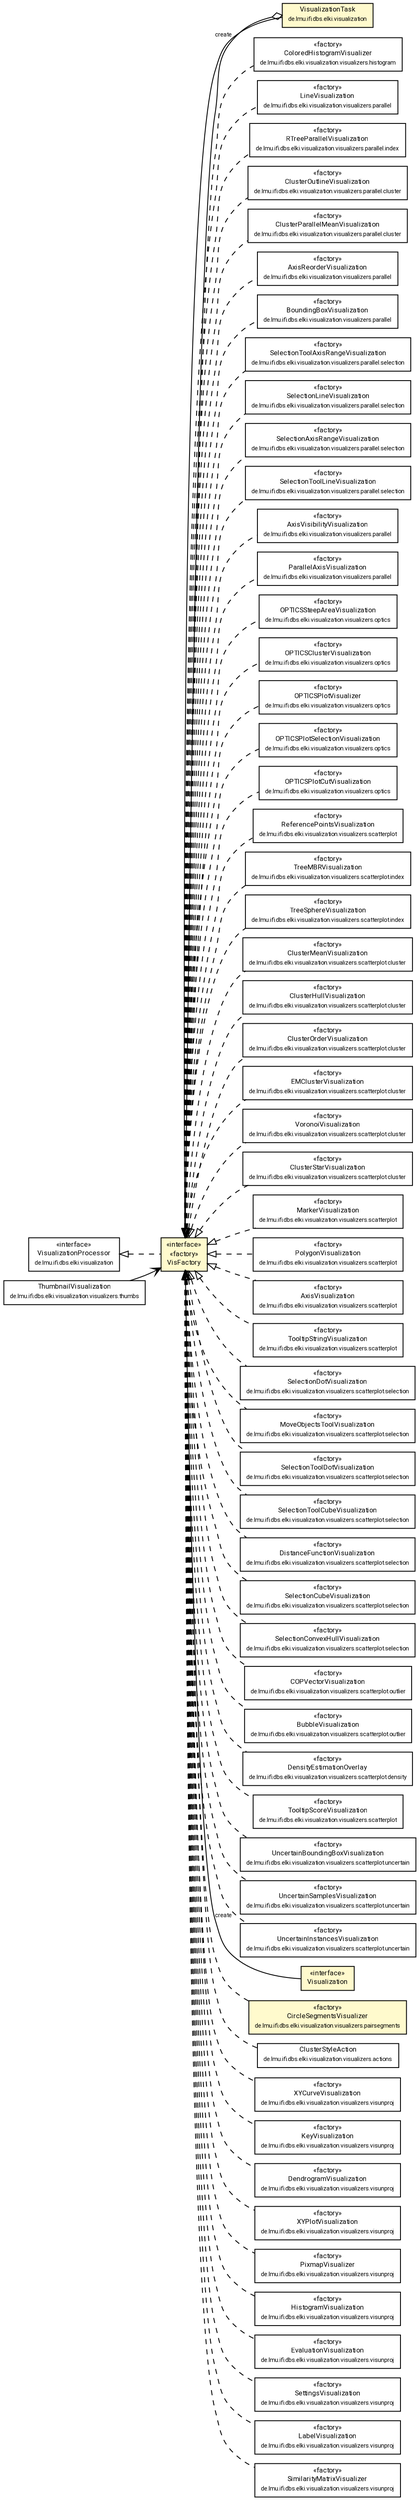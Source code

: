 #!/usr/local/bin/dot
#
# Class diagram 
# Generated by UMLGraph version R5_7_2-60-g0e99a6 (http://www.spinellis.gr/umlgraph/)
#

digraph G {
	graph [fontnames="svg"]
	edge [fontname="Roboto",fontsize=7,labelfontname="Roboto",labelfontsize=7,color="black"];
	node [fontname="Roboto",fontcolor="black",fontsize=8,shape=plaintext,margin=0,width=0,height=0];
	nodesep=0.15;
	ranksep=0.25;
	rankdir=LR;
	// de.lmu.ifi.dbs.elki.visualization.VisualizationProcessor
	c10688121 [label=<<table title="de.lmu.ifi.dbs.elki.visualization.VisualizationProcessor" border="0" cellborder="1" cellspacing="0" cellpadding="2" href="../VisualizationProcessor.html" target="_parent">
		<tr><td><table border="0" cellspacing="0" cellpadding="1">
		<tr><td align="center" balign="center"> &#171;interface&#187; </td></tr>
		<tr><td align="center" balign="center"> <font face="Roboto">VisualizationProcessor</font> </td></tr>
		<tr><td align="center" balign="center"> <font face="Roboto" point-size="7.0">de.lmu.ifi.dbs.elki.visualization</font> </td></tr>
		</table></td></tr>
		</table>>, URL="../VisualizationProcessor.html"];
	// de.lmu.ifi.dbs.elki.visualization.VisualizationTask
	c10688151 [label=<<table title="de.lmu.ifi.dbs.elki.visualization.VisualizationTask" border="0" cellborder="1" cellspacing="0" cellpadding="2" bgcolor="LemonChiffon" href="../VisualizationTask.html" target="_parent">
		<tr><td><table border="0" cellspacing="0" cellpadding="1">
		<tr><td align="center" balign="center"> <font face="Roboto">VisualizationTask</font> </td></tr>
		<tr><td align="center" balign="center"> <font face="Roboto" point-size="7.0">de.lmu.ifi.dbs.elki.visualization</font> </td></tr>
		</table></td></tr>
		</table>>, URL="../VisualizationTask.html"];
	// de.lmu.ifi.dbs.elki.visualization.visualizers.histogram.ColoredHistogramVisualizer
	c10688154 [label=<<table title="de.lmu.ifi.dbs.elki.visualization.visualizers.histogram.ColoredHistogramVisualizer" border="0" cellborder="1" cellspacing="0" cellpadding="2" href="histogram/ColoredHistogramVisualizer.html" target="_parent">
		<tr><td><table border="0" cellspacing="0" cellpadding="1">
		<tr><td align="center" balign="center"> &#171;factory&#187; </td></tr>
		<tr><td align="center" balign="center"> <font face="Roboto">ColoredHistogramVisualizer</font> </td></tr>
		<tr><td align="center" balign="center"> <font face="Roboto" point-size="7.0">de.lmu.ifi.dbs.elki.visualization.visualizers.histogram</font> </td></tr>
		</table></td></tr>
		</table>>, URL="histogram/ColoredHistogramVisualizer.html"];
	// de.lmu.ifi.dbs.elki.visualization.visualizers.parallel.LineVisualization
	c10688158 [label=<<table title="de.lmu.ifi.dbs.elki.visualization.visualizers.parallel.LineVisualization" border="0" cellborder="1" cellspacing="0" cellpadding="2" href="parallel/LineVisualization.html" target="_parent">
		<tr><td><table border="0" cellspacing="0" cellpadding="1">
		<tr><td align="center" balign="center"> &#171;factory&#187; </td></tr>
		<tr><td align="center" balign="center"> <font face="Roboto">LineVisualization</font> </td></tr>
		<tr><td align="center" balign="center"> <font face="Roboto" point-size="7.0">de.lmu.ifi.dbs.elki.visualization.visualizers.parallel</font> </td></tr>
		</table></td></tr>
		</table>>, URL="parallel/LineVisualization.html"];
	// de.lmu.ifi.dbs.elki.visualization.visualizers.parallel.index.RTreeParallelVisualization
	c10688160 [label=<<table title="de.lmu.ifi.dbs.elki.visualization.visualizers.parallel.index.RTreeParallelVisualization" border="0" cellborder="1" cellspacing="0" cellpadding="2" href="parallel/index/RTreeParallelVisualization.html" target="_parent">
		<tr><td><table border="0" cellspacing="0" cellpadding="1">
		<tr><td align="center" balign="center"> &#171;factory&#187; </td></tr>
		<tr><td align="center" balign="center"> <font face="Roboto">RTreeParallelVisualization</font> </td></tr>
		<tr><td align="center" balign="center"> <font face="Roboto" point-size="7.0">de.lmu.ifi.dbs.elki.visualization.visualizers.parallel.index</font> </td></tr>
		</table></td></tr>
		</table>>, URL="parallel/index/RTreeParallelVisualization.html"];
	// de.lmu.ifi.dbs.elki.visualization.visualizers.parallel.cluster.ClusterOutlineVisualization
	c10688163 [label=<<table title="de.lmu.ifi.dbs.elki.visualization.visualizers.parallel.cluster.ClusterOutlineVisualization" border="0" cellborder="1" cellspacing="0" cellpadding="2" href="parallel/cluster/ClusterOutlineVisualization.html" target="_parent">
		<tr><td><table border="0" cellspacing="0" cellpadding="1">
		<tr><td align="center" balign="center"> &#171;factory&#187; </td></tr>
		<tr><td align="center" balign="center"> <font face="Roboto">ClusterOutlineVisualization</font> </td></tr>
		<tr><td align="center" balign="center"> <font face="Roboto" point-size="7.0">de.lmu.ifi.dbs.elki.visualization.visualizers.parallel.cluster</font> </td></tr>
		</table></td></tr>
		</table>>, URL="parallel/cluster/ClusterOutlineVisualization.html"];
	// de.lmu.ifi.dbs.elki.visualization.visualizers.parallel.cluster.ClusterParallelMeanVisualization
	c10688166 [label=<<table title="de.lmu.ifi.dbs.elki.visualization.visualizers.parallel.cluster.ClusterParallelMeanVisualization" border="0" cellborder="1" cellspacing="0" cellpadding="2" href="parallel/cluster/ClusterParallelMeanVisualization.html" target="_parent">
		<tr><td><table border="0" cellspacing="0" cellpadding="1">
		<tr><td align="center" balign="center"> &#171;factory&#187; </td></tr>
		<tr><td align="center" balign="center"> <font face="Roboto">ClusterParallelMeanVisualization</font> </td></tr>
		<tr><td align="center" balign="center"> <font face="Roboto" point-size="7.0">de.lmu.ifi.dbs.elki.visualization.visualizers.parallel.cluster</font> </td></tr>
		</table></td></tr>
		</table>>, URL="parallel/cluster/ClusterParallelMeanVisualization.html"];
	// de.lmu.ifi.dbs.elki.visualization.visualizers.parallel.AxisReorderVisualization
	c10688168 [label=<<table title="de.lmu.ifi.dbs.elki.visualization.visualizers.parallel.AxisReorderVisualization" border="0" cellborder="1" cellspacing="0" cellpadding="2" href="parallel/AxisReorderVisualization.html" target="_parent">
		<tr><td><table border="0" cellspacing="0" cellpadding="1">
		<tr><td align="center" balign="center"> &#171;factory&#187; </td></tr>
		<tr><td align="center" balign="center"> <font face="Roboto">AxisReorderVisualization</font> </td></tr>
		<tr><td align="center" balign="center"> <font face="Roboto" point-size="7.0">de.lmu.ifi.dbs.elki.visualization.visualizers.parallel</font> </td></tr>
		</table></td></tr>
		</table>>, URL="parallel/AxisReorderVisualization.html"];
	// de.lmu.ifi.dbs.elki.visualization.visualizers.parallel.BoundingBoxVisualization
	c10688170 [label=<<table title="de.lmu.ifi.dbs.elki.visualization.visualizers.parallel.BoundingBoxVisualization" border="0" cellborder="1" cellspacing="0" cellpadding="2" href="parallel/BoundingBoxVisualization.html" target="_parent">
		<tr><td><table border="0" cellspacing="0" cellpadding="1">
		<tr><td align="center" balign="center"> &#171;factory&#187; </td></tr>
		<tr><td align="center" balign="center"> <font face="Roboto">BoundingBoxVisualization</font> </td></tr>
		<tr><td align="center" balign="center"> <font face="Roboto" point-size="7.0">de.lmu.ifi.dbs.elki.visualization.visualizers.parallel</font> </td></tr>
		</table></td></tr>
		</table>>, URL="parallel/BoundingBoxVisualization.html"];
	// de.lmu.ifi.dbs.elki.visualization.visualizers.parallel.selection.SelectionToolAxisRangeVisualization
	c10688173 [label=<<table title="de.lmu.ifi.dbs.elki.visualization.visualizers.parallel.selection.SelectionToolAxisRangeVisualization" border="0" cellborder="1" cellspacing="0" cellpadding="2" href="parallel/selection/SelectionToolAxisRangeVisualization.html" target="_parent">
		<tr><td><table border="0" cellspacing="0" cellpadding="1">
		<tr><td align="center" balign="center"> &#171;factory&#187; </td></tr>
		<tr><td align="center" balign="center"> <font face="Roboto">SelectionToolAxisRangeVisualization</font> </td></tr>
		<tr><td align="center" balign="center"> <font face="Roboto" point-size="7.0">de.lmu.ifi.dbs.elki.visualization.visualizers.parallel.selection</font> </td></tr>
		</table></td></tr>
		</table>>, URL="parallel/selection/SelectionToolAxisRangeVisualization.html"];
	// de.lmu.ifi.dbs.elki.visualization.visualizers.parallel.selection.SelectionLineVisualization
	c10688175 [label=<<table title="de.lmu.ifi.dbs.elki.visualization.visualizers.parallel.selection.SelectionLineVisualization" border="0" cellborder="1" cellspacing="0" cellpadding="2" href="parallel/selection/SelectionLineVisualization.html" target="_parent">
		<tr><td><table border="0" cellspacing="0" cellpadding="1">
		<tr><td align="center" balign="center"> &#171;factory&#187; </td></tr>
		<tr><td align="center" balign="center"> <font face="Roboto">SelectionLineVisualization</font> </td></tr>
		<tr><td align="center" balign="center"> <font face="Roboto" point-size="7.0">de.lmu.ifi.dbs.elki.visualization.visualizers.parallel.selection</font> </td></tr>
		</table></td></tr>
		</table>>, URL="parallel/selection/SelectionLineVisualization.html"];
	// de.lmu.ifi.dbs.elki.visualization.visualizers.parallel.selection.SelectionAxisRangeVisualization
	c10688177 [label=<<table title="de.lmu.ifi.dbs.elki.visualization.visualizers.parallel.selection.SelectionAxisRangeVisualization" border="0" cellborder="1" cellspacing="0" cellpadding="2" href="parallel/selection/SelectionAxisRangeVisualization.html" target="_parent">
		<tr><td><table border="0" cellspacing="0" cellpadding="1">
		<tr><td align="center" balign="center"> &#171;factory&#187; </td></tr>
		<tr><td align="center" balign="center"> <font face="Roboto">SelectionAxisRangeVisualization</font> </td></tr>
		<tr><td align="center" balign="center"> <font face="Roboto" point-size="7.0">de.lmu.ifi.dbs.elki.visualization.visualizers.parallel.selection</font> </td></tr>
		</table></td></tr>
		</table>>, URL="parallel/selection/SelectionAxisRangeVisualization.html"];
	// de.lmu.ifi.dbs.elki.visualization.visualizers.parallel.selection.SelectionToolLineVisualization
	c10688179 [label=<<table title="de.lmu.ifi.dbs.elki.visualization.visualizers.parallel.selection.SelectionToolLineVisualization" border="0" cellborder="1" cellspacing="0" cellpadding="2" href="parallel/selection/SelectionToolLineVisualization.html" target="_parent">
		<tr><td><table border="0" cellspacing="0" cellpadding="1">
		<tr><td align="center" balign="center"> &#171;factory&#187; </td></tr>
		<tr><td align="center" balign="center"> <font face="Roboto">SelectionToolLineVisualization</font> </td></tr>
		<tr><td align="center" balign="center"> <font face="Roboto" point-size="7.0">de.lmu.ifi.dbs.elki.visualization.visualizers.parallel.selection</font> </td></tr>
		</table></td></tr>
		</table>>, URL="parallel/selection/SelectionToolLineVisualization.html"];
	// de.lmu.ifi.dbs.elki.visualization.visualizers.parallel.AxisVisibilityVisualization
	c10688182 [label=<<table title="de.lmu.ifi.dbs.elki.visualization.visualizers.parallel.AxisVisibilityVisualization" border="0" cellborder="1" cellspacing="0" cellpadding="2" href="parallel/AxisVisibilityVisualization.html" target="_parent">
		<tr><td><table border="0" cellspacing="0" cellpadding="1">
		<tr><td align="center" balign="center"> &#171;factory&#187; </td></tr>
		<tr><td align="center" balign="center"> <font face="Roboto">AxisVisibilityVisualization</font> </td></tr>
		<tr><td align="center" balign="center"> <font face="Roboto" point-size="7.0">de.lmu.ifi.dbs.elki.visualization.visualizers.parallel</font> </td></tr>
		</table></td></tr>
		</table>>, URL="parallel/AxisVisibilityVisualization.html"];
	// de.lmu.ifi.dbs.elki.visualization.visualizers.parallel.ParallelAxisVisualization
	c10688184 [label=<<table title="de.lmu.ifi.dbs.elki.visualization.visualizers.parallel.ParallelAxisVisualization" border="0" cellborder="1" cellspacing="0" cellpadding="2" href="parallel/ParallelAxisVisualization.html" target="_parent">
		<tr><td><table border="0" cellspacing="0" cellpadding="1">
		<tr><td align="center" balign="center"> &#171;factory&#187; </td></tr>
		<tr><td align="center" balign="center"> <font face="Roboto">ParallelAxisVisualization</font> </td></tr>
		<tr><td align="center" balign="center"> <font face="Roboto" point-size="7.0">de.lmu.ifi.dbs.elki.visualization.visualizers.parallel</font> </td></tr>
		</table></td></tr>
		</table>>, URL="parallel/ParallelAxisVisualization.html"];
	// de.lmu.ifi.dbs.elki.visualization.visualizers.optics.OPTICSSteepAreaVisualization
	c10688186 [label=<<table title="de.lmu.ifi.dbs.elki.visualization.visualizers.optics.OPTICSSteepAreaVisualization" border="0" cellborder="1" cellspacing="0" cellpadding="2" href="optics/OPTICSSteepAreaVisualization.html" target="_parent">
		<tr><td><table border="0" cellspacing="0" cellpadding="1">
		<tr><td align="center" balign="center"> &#171;factory&#187; </td></tr>
		<tr><td align="center" balign="center"> <font face="Roboto">OPTICSSteepAreaVisualization</font> </td></tr>
		<tr><td align="center" balign="center"> <font face="Roboto" point-size="7.0">de.lmu.ifi.dbs.elki.visualization.visualizers.optics</font> </td></tr>
		</table></td></tr>
		</table>>, URL="optics/OPTICSSteepAreaVisualization.html"];
	// de.lmu.ifi.dbs.elki.visualization.visualizers.optics.OPTICSClusterVisualization
	c10688188 [label=<<table title="de.lmu.ifi.dbs.elki.visualization.visualizers.optics.OPTICSClusterVisualization" border="0" cellborder="1" cellspacing="0" cellpadding="2" href="optics/OPTICSClusterVisualization.html" target="_parent">
		<tr><td><table border="0" cellspacing="0" cellpadding="1">
		<tr><td align="center" balign="center"> &#171;factory&#187; </td></tr>
		<tr><td align="center" balign="center"> <font face="Roboto">OPTICSClusterVisualization</font> </td></tr>
		<tr><td align="center" balign="center"> <font face="Roboto" point-size="7.0">de.lmu.ifi.dbs.elki.visualization.visualizers.optics</font> </td></tr>
		</table></td></tr>
		</table>>, URL="optics/OPTICSClusterVisualization.html"];
	// de.lmu.ifi.dbs.elki.visualization.visualizers.optics.OPTICSPlotVisualizer
	c10688190 [label=<<table title="de.lmu.ifi.dbs.elki.visualization.visualizers.optics.OPTICSPlotVisualizer" border="0" cellborder="1" cellspacing="0" cellpadding="2" href="optics/OPTICSPlotVisualizer.html" target="_parent">
		<tr><td><table border="0" cellspacing="0" cellpadding="1">
		<tr><td align="center" balign="center"> &#171;factory&#187; </td></tr>
		<tr><td align="center" balign="center"> <font face="Roboto">OPTICSPlotVisualizer</font> </td></tr>
		<tr><td align="center" balign="center"> <font face="Roboto" point-size="7.0">de.lmu.ifi.dbs.elki.visualization.visualizers.optics</font> </td></tr>
		</table></td></tr>
		</table>>, URL="optics/OPTICSPlotVisualizer.html"];
	// de.lmu.ifi.dbs.elki.visualization.visualizers.optics.OPTICSPlotSelectionVisualization
	c10688193 [label=<<table title="de.lmu.ifi.dbs.elki.visualization.visualizers.optics.OPTICSPlotSelectionVisualization" border="0" cellborder="1" cellspacing="0" cellpadding="2" href="optics/OPTICSPlotSelectionVisualization.html" target="_parent">
		<tr><td><table border="0" cellspacing="0" cellpadding="1">
		<tr><td align="center" balign="center"> &#171;factory&#187; </td></tr>
		<tr><td align="center" balign="center"> <font face="Roboto">OPTICSPlotSelectionVisualization</font> </td></tr>
		<tr><td align="center" balign="center"> <font face="Roboto" point-size="7.0">de.lmu.ifi.dbs.elki.visualization.visualizers.optics</font> </td></tr>
		</table></td></tr>
		</table>>, URL="optics/OPTICSPlotSelectionVisualization.html"];
	// de.lmu.ifi.dbs.elki.visualization.visualizers.optics.OPTICSPlotCutVisualization
	c10688196 [label=<<table title="de.lmu.ifi.dbs.elki.visualization.visualizers.optics.OPTICSPlotCutVisualization" border="0" cellborder="1" cellspacing="0" cellpadding="2" href="optics/OPTICSPlotCutVisualization.html" target="_parent">
		<tr><td><table border="0" cellspacing="0" cellpadding="1">
		<tr><td align="center" balign="center"> &#171;factory&#187; </td></tr>
		<tr><td align="center" balign="center"> <font face="Roboto">OPTICSPlotCutVisualization</font> </td></tr>
		<tr><td align="center" balign="center"> <font face="Roboto" point-size="7.0">de.lmu.ifi.dbs.elki.visualization.visualizers.optics</font> </td></tr>
		</table></td></tr>
		</table>>, URL="optics/OPTICSPlotCutVisualization.html"];
	// de.lmu.ifi.dbs.elki.visualization.visualizers.scatterplot.ReferencePointsVisualization
	c10688198 [label=<<table title="de.lmu.ifi.dbs.elki.visualization.visualizers.scatterplot.ReferencePointsVisualization" border="0" cellborder="1" cellspacing="0" cellpadding="2" href="scatterplot/ReferencePointsVisualization.html" target="_parent">
		<tr><td><table border="0" cellspacing="0" cellpadding="1">
		<tr><td align="center" balign="center"> &#171;factory&#187; </td></tr>
		<tr><td align="center" balign="center"> <font face="Roboto">ReferencePointsVisualization</font> </td></tr>
		<tr><td align="center" balign="center"> <font face="Roboto" point-size="7.0">de.lmu.ifi.dbs.elki.visualization.visualizers.scatterplot</font> </td></tr>
		</table></td></tr>
		</table>>, URL="scatterplot/ReferencePointsVisualization.html"];
	// de.lmu.ifi.dbs.elki.visualization.visualizers.scatterplot.index.TreeMBRVisualization
	c10688200 [label=<<table title="de.lmu.ifi.dbs.elki.visualization.visualizers.scatterplot.index.TreeMBRVisualization" border="0" cellborder="1" cellspacing="0" cellpadding="2" href="scatterplot/index/TreeMBRVisualization.html" target="_parent">
		<tr><td><table border="0" cellspacing="0" cellpadding="1">
		<tr><td align="center" balign="center"> &#171;factory&#187; </td></tr>
		<tr><td align="center" balign="center"> <font face="Roboto">TreeMBRVisualization</font> </td></tr>
		<tr><td align="center" balign="center"> <font face="Roboto" point-size="7.0">de.lmu.ifi.dbs.elki.visualization.visualizers.scatterplot.index</font> </td></tr>
		</table></td></tr>
		</table>>, URL="scatterplot/index/TreeMBRVisualization.html"];
	// de.lmu.ifi.dbs.elki.visualization.visualizers.scatterplot.index.TreeSphereVisualization
	c10688203 [label=<<table title="de.lmu.ifi.dbs.elki.visualization.visualizers.scatterplot.index.TreeSphereVisualization" border="0" cellborder="1" cellspacing="0" cellpadding="2" href="scatterplot/index/TreeSphereVisualization.html" target="_parent">
		<tr><td><table border="0" cellspacing="0" cellpadding="1">
		<tr><td align="center" balign="center"> &#171;factory&#187; </td></tr>
		<tr><td align="center" balign="center"> <font face="Roboto">TreeSphereVisualization</font> </td></tr>
		<tr><td align="center" balign="center"> <font face="Roboto" point-size="7.0">de.lmu.ifi.dbs.elki.visualization.visualizers.scatterplot.index</font> </td></tr>
		</table></td></tr>
		</table>>, URL="scatterplot/index/TreeSphereVisualization.html"];
	// de.lmu.ifi.dbs.elki.visualization.visualizers.scatterplot.cluster.ClusterMeanVisualization
	c10688207 [label=<<table title="de.lmu.ifi.dbs.elki.visualization.visualizers.scatterplot.cluster.ClusterMeanVisualization" border="0" cellborder="1" cellspacing="0" cellpadding="2" href="scatterplot/cluster/ClusterMeanVisualization.html" target="_parent">
		<tr><td><table border="0" cellspacing="0" cellpadding="1">
		<tr><td align="center" balign="center"> &#171;factory&#187; </td></tr>
		<tr><td align="center" balign="center"> <font face="Roboto">ClusterMeanVisualization</font> </td></tr>
		<tr><td align="center" balign="center"> <font face="Roboto" point-size="7.0">de.lmu.ifi.dbs.elki.visualization.visualizers.scatterplot.cluster</font> </td></tr>
		</table></td></tr>
		</table>>, URL="scatterplot/cluster/ClusterMeanVisualization.html"];
	// de.lmu.ifi.dbs.elki.visualization.visualizers.scatterplot.cluster.ClusterHullVisualization
	c10688209 [label=<<table title="de.lmu.ifi.dbs.elki.visualization.visualizers.scatterplot.cluster.ClusterHullVisualization" border="0" cellborder="1" cellspacing="0" cellpadding="2" href="scatterplot/cluster/ClusterHullVisualization.html" target="_parent">
		<tr><td><table border="0" cellspacing="0" cellpadding="1">
		<tr><td align="center" balign="center"> &#171;factory&#187; </td></tr>
		<tr><td align="center" balign="center"> <font face="Roboto">ClusterHullVisualization</font> </td></tr>
		<tr><td align="center" balign="center"> <font face="Roboto" point-size="7.0">de.lmu.ifi.dbs.elki.visualization.visualizers.scatterplot.cluster</font> </td></tr>
		</table></td></tr>
		</table>>, URL="scatterplot/cluster/ClusterHullVisualization.html"];
	// de.lmu.ifi.dbs.elki.visualization.visualizers.scatterplot.cluster.ClusterOrderVisualization
	c10688212 [label=<<table title="de.lmu.ifi.dbs.elki.visualization.visualizers.scatterplot.cluster.ClusterOrderVisualization" border="0" cellborder="1" cellspacing="0" cellpadding="2" href="scatterplot/cluster/ClusterOrderVisualization.html" target="_parent">
		<tr><td><table border="0" cellspacing="0" cellpadding="1">
		<tr><td align="center" balign="center"> &#171;factory&#187; </td></tr>
		<tr><td align="center" balign="center"> <font face="Roboto">ClusterOrderVisualization</font> </td></tr>
		<tr><td align="center" balign="center"> <font face="Roboto" point-size="7.0">de.lmu.ifi.dbs.elki.visualization.visualizers.scatterplot.cluster</font> </td></tr>
		</table></td></tr>
		</table>>, URL="scatterplot/cluster/ClusterOrderVisualization.html"];
	// de.lmu.ifi.dbs.elki.visualization.visualizers.scatterplot.cluster.EMClusterVisualization
	c10688214 [label=<<table title="de.lmu.ifi.dbs.elki.visualization.visualizers.scatterplot.cluster.EMClusterVisualization" border="0" cellborder="1" cellspacing="0" cellpadding="2" href="scatterplot/cluster/EMClusterVisualization.html" target="_parent">
		<tr><td><table border="0" cellspacing="0" cellpadding="1">
		<tr><td align="center" balign="center"> &#171;factory&#187; </td></tr>
		<tr><td align="center" balign="center"> <font face="Roboto">EMClusterVisualization</font> </td></tr>
		<tr><td align="center" balign="center"> <font face="Roboto" point-size="7.0">de.lmu.ifi.dbs.elki.visualization.visualizers.scatterplot.cluster</font> </td></tr>
		</table></td></tr>
		</table>>, URL="scatterplot/cluster/EMClusterVisualization.html"];
	// de.lmu.ifi.dbs.elki.visualization.visualizers.scatterplot.cluster.VoronoiVisualization
	c10688216 [label=<<table title="de.lmu.ifi.dbs.elki.visualization.visualizers.scatterplot.cluster.VoronoiVisualization" border="0" cellborder="1" cellspacing="0" cellpadding="2" href="scatterplot/cluster/VoronoiVisualization.html" target="_parent">
		<tr><td><table border="0" cellspacing="0" cellpadding="1">
		<tr><td align="center" balign="center"> &#171;factory&#187; </td></tr>
		<tr><td align="center" balign="center"> <font face="Roboto">VoronoiVisualization</font> </td></tr>
		<tr><td align="center" balign="center"> <font face="Roboto" point-size="7.0">de.lmu.ifi.dbs.elki.visualization.visualizers.scatterplot.cluster</font> </td></tr>
		</table></td></tr>
		</table>>, URL="scatterplot/cluster/VoronoiVisualization.html"];
	// de.lmu.ifi.dbs.elki.visualization.visualizers.scatterplot.cluster.ClusterStarVisualization
	c10688221 [label=<<table title="de.lmu.ifi.dbs.elki.visualization.visualizers.scatterplot.cluster.ClusterStarVisualization" border="0" cellborder="1" cellspacing="0" cellpadding="2" href="scatterplot/cluster/ClusterStarVisualization.html" target="_parent">
		<tr><td><table border="0" cellspacing="0" cellpadding="1">
		<tr><td align="center" balign="center"> &#171;factory&#187; </td></tr>
		<tr><td align="center" balign="center"> <font face="Roboto">ClusterStarVisualization</font> </td></tr>
		<tr><td align="center" balign="center"> <font face="Roboto" point-size="7.0">de.lmu.ifi.dbs.elki.visualization.visualizers.scatterplot.cluster</font> </td></tr>
		</table></td></tr>
		</table>>, URL="scatterplot/cluster/ClusterStarVisualization.html"];
	// de.lmu.ifi.dbs.elki.visualization.visualizers.scatterplot.MarkerVisualization
	c10688223 [label=<<table title="de.lmu.ifi.dbs.elki.visualization.visualizers.scatterplot.MarkerVisualization" border="0" cellborder="1" cellspacing="0" cellpadding="2" href="scatterplot/MarkerVisualization.html" target="_parent">
		<tr><td><table border="0" cellspacing="0" cellpadding="1">
		<tr><td align="center" balign="center"> &#171;factory&#187; </td></tr>
		<tr><td align="center" balign="center"> <font face="Roboto">MarkerVisualization</font> </td></tr>
		<tr><td align="center" balign="center"> <font face="Roboto" point-size="7.0">de.lmu.ifi.dbs.elki.visualization.visualizers.scatterplot</font> </td></tr>
		</table></td></tr>
		</table>>, URL="scatterplot/MarkerVisualization.html"];
	// de.lmu.ifi.dbs.elki.visualization.visualizers.scatterplot.PolygonVisualization
	c10688225 [label=<<table title="de.lmu.ifi.dbs.elki.visualization.visualizers.scatterplot.PolygonVisualization" border="0" cellborder="1" cellspacing="0" cellpadding="2" href="scatterplot/PolygonVisualization.html" target="_parent">
		<tr><td><table border="0" cellspacing="0" cellpadding="1">
		<tr><td align="center" balign="center"> &#171;factory&#187; </td></tr>
		<tr><td align="center" balign="center"> <font face="Roboto">PolygonVisualization</font> </td></tr>
		<tr><td align="center" balign="center"> <font face="Roboto" point-size="7.0">de.lmu.ifi.dbs.elki.visualization.visualizers.scatterplot</font> </td></tr>
		</table></td></tr>
		</table>>, URL="scatterplot/PolygonVisualization.html"];
	// de.lmu.ifi.dbs.elki.visualization.visualizers.scatterplot.AxisVisualization
	c10688227 [label=<<table title="de.lmu.ifi.dbs.elki.visualization.visualizers.scatterplot.AxisVisualization" border="0" cellborder="1" cellspacing="0" cellpadding="2" href="scatterplot/AxisVisualization.html" target="_parent">
		<tr><td><table border="0" cellspacing="0" cellpadding="1">
		<tr><td align="center" balign="center"> &#171;factory&#187; </td></tr>
		<tr><td align="center" balign="center"> <font face="Roboto">AxisVisualization</font> </td></tr>
		<tr><td align="center" balign="center"> <font face="Roboto" point-size="7.0">de.lmu.ifi.dbs.elki.visualization.visualizers.scatterplot</font> </td></tr>
		</table></td></tr>
		</table>>, URL="scatterplot/AxisVisualization.html"];
	// de.lmu.ifi.dbs.elki.visualization.visualizers.scatterplot.TooltipStringVisualization
	c10688231 [label=<<table title="de.lmu.ifi.dbs.elki.visualization.visualizers.scatterplot.TooltipStringVisualization" border="0" cellborder="1" cellspacing="0" cellpadding="2" href="scatterplot/TooltipStringVisualization.html" target="_parent">
		<tr><td><table border="0" cellspacing="0" cellpadding="1">
		<tr><td align="center" balign="center"> &#171;factory&#187; </td></tr>
		<tr><td align="center" balign="center"> <font face="Roboto">TooltipStringVisualization</font> </td></tr>
		<tr><td align="center" balign="center"> <font face="Roboto" point-size="7.0">de.lmu.ifi.dbs.elki.visualization.visualizers.scatterplot</font> </td></tr>
		</table></td></tr>
		</table>>, URL="scatterplot/TooltipStringVisualization.html"];
	// de.lmu.ifi.dbs.elki.visualization.visualizers.scatterplot.selection.SelectionDotVisualization
	c10688233 [label=<<table title="de.lmu.ifi.dbs.elki.visualization.visualizers.scatterplot.selection.SelectionDotVisualization" border="0" cellborder="1" cellspacing="0" cellpadding="2" href="scatterplot/selection/SelectionDotVisualization.html" target="_parent">
		<tr><td><table border="0" cellspacing="0" cellpadding="1">
		<tr><td align="center" balign="center"> &#171;factory&#187; </td></tr>
		<tr><td align="center" balign="center"> <font face="Roboto">SelectionDotVisualization</font> </td></tr>
		<tr><td align="center" balign="center"> <font face="Roboto" point-size="7.0">de.lmu.ifi.dbs.elki.visualization.visualizers.scatterplot.selection</font> </td></tr>
		</table></td></tr>
		</table>>, URL="scatterplot/selection/SelectionDotVisualization.html"];
	// de.lmu.ifi.dbs.elki.visualization.visualizers.scatterplot.selection.MoveObjectsToolVisualization
	c10688235 [label=<<table title="de.lmu.ifi.dbs.elki.visualization.visualizers.scatterplot.selection.MoveObjectsToolVisualization" border="0" cellborder="1" cellspacing="0" cellpadding="2" href="scatterplot/selection/MoveObjectsToolVisualization.html" target="_parent">
		<tr><td><table border="0" cellspacing="0" cellpadding="1">
		<tr><td align="center" balign="center"> &#171;factory&#187; </td></tr>
		<tr><td align="center" balign="center"> <font face="Roboto">MoveObjectsToolVisualization</font> </td></tr>
		<tr><td align="center" balign="center"> <font face="Roboto" point-size="7.0">de.lmu.ifi.dbs.elki.visualization.visualizers.scatterplot.selection</font> </td></tr>
		</table></td></tr>
		</table>>, URL="scatterplot/selection/MoveObjectsToolVisualization.html"];
	// de.lmu.ifi.dbs.elki.visualization.visualizers.scatterplot.selection.SelectionToolDotVisualization
	c10688237 [label=<<table title="de.lmu.ifi.dbs.elki.visualization.visualizers.scatterplot.selection.SelectionToolDotVisualization" border="0" cellborder="1" cellspacing="0" cellpadding="2" href="scatterplot/selection/SelectionToolDotVisualization.html" target="_parent">
		<tr><td><table border="0" cellspacing="0" cellpadding="1">
		<tr><td align="center" balign="center"> &#171;factory&#187; </td></tr>
		<tr><td align="center" balign="center"> <font face="Roboto">SelectionToolDotVisualization</font> </td></tr>
		<tr><td align="center" balign="center"> <font face="Roboto" point-size="7.0">de.lmu.ifi.dbs.elki.visualization.visualizers.scatterplot.selection</font> </td></tr>
		</table></td></tr>
		</table>>, URL="scatterplot/selection/SelectionToolDotVisualization.html"];
	// de.lmu.ifi.dbs.elki.visualization.visualizers.scatterplot.selection.SelectionToolCubeVisualization
	c10688240 [label=<<table title="de.lmu.ifi.dbs.elki.visualization.visualizers.scatterplot.selection.SelectionToolCubeVisualization" border="0" cellborder="1" cellspacing="0" cellpadding="2" href="scatterplot/selection/SelectionToolCubeVisualization.html" target="_parent">
		<tr><td><table border="0" cellspacing="0" cellpadding="1">
		<tr><td align="center" balign="center"> &#171;factory&#187; </td></tr>
		<tr><td align="center" balign="center"> <font face="Roboto">SelectionToolCubeVisualization</font> </td></tr>
		<tr><td align="center" balign="center"> <font face="Roboto" point-size="7.0">de.lmu.ifi.dbs.elki.visualization.visualizers.scatterplot.selection</font> </td></tr>
		</table></td></tr>
		</table>>, URL="scatterplot/selection/SelectionToolCubeVisualization.html"];
	// de.lmu.ifi.dbs.elki.visualization.visualizers.scatterplot.selection.DistanceFunctionVisualization
	c10688242 [label=<<table title="de.lmu.ifi.dbs.elki.visualization.visualizers.scatterplot.selection.DistanceFunctionVisualization" border="0" cellborder="1" cellspacing="0" cellpadding="2" href="scatterplot/selection/DistanceFunctionVisualization.html" target="_parent">
		<tr><td><table border="0" cellspacing="0" cellpadding="1">
		<tr><td align="center" balign="center"> &#171;factory&#187; </td></tr>
		<tr><td align="center" balign="center"> <font face="Roboto">DistanceFunctionVisualization</font> </td></tr>
		<tr><td align="center" balign="center"> <font face="Roboto" point-size="7.0">de.lmu.ifi.dbs.elki.visualization.visualizers.scatterplot.selection</font> </td></tr>
		</table></td></tr>
		</table>>, URL="scatterplot/selection/DistanceFunctionVisualization.html"];
	// de.lmu.ifi.dbs.elki.visualization.visualizers.scatterplot.selection.SelectionCubeVisualization
	c10688244 [label=<<table title="de.lmu.ifi.dbs.elki.visualization.visualizers.scatterplot.selection.SelectionCubeVisualization" border="0" cellborder="1" cellspacing="0" cellpadding="2" href="scatterplot/selection/SelectionCubeVisualization.html" target="_parent">
		<tr><td><table border="0" cellspacing="0" cellpadding="1">
		<tr><td align="center" balign="center"> &#171;factory&#187; </td></tr>
		<tr><td align="center" balign="center"> <font face="Roboto">SelectionCubeVisualization</font> </td></tr>
		<tr><td align="center" balign="center"> <font face="Roboto" point-size="7.0">de.lmu.ifi.dbs.elki.visualization.visualizers.scatterplot.selection</font> </td></tr>
		</table></td></tr>
		</table>>, URL="scatterplot/selection/SelectionCubeVisualization.html"];
	// de.lmu.ifi.dbs.elki.visualization.visualizers.scatterplot.selection.SelectionConvexHullVisualization
	c10688247 [label=<<table title="de.lmu.ifi.dbs.elki.visualization.visualizers.scatterplot.selection.SelectionConvexHullVisualization" border="0" cellborder="1" cellspacing="0" cellpadding="2" href="scatterplot/selection/SelectionConvexHullVisualization.html" target="_parent">
		<tr><td><table border="0" cellspacing="0" cellpadding="1">
		<tr><td align="center" balign="center"> &#171;factory&#187; </td></tr>
		<tr><td align="center" balign="center"> <font face="Roboto">SelectionConvexHullVisualization</font> </td></tr>
		<tr><td align="center" balign="center"> <font face="Roboto" point-size="7.0">de.lmu.ifi.dbs.elki.visualization.visualizers.scatterplot.selection</font> </td></tr>
		</table></td></tr>
		</table>>, URL="scatterplot/selection/SelectionConvexHullVisualization.html"];
	// de.lmu.ifi.dbs.elki.visualization.visualizers.scatterplot.outlier.COPVectorVisualization
	c10688249 [label=<<table title="de.lmu.ifi.dbs.elki.visualization.visualizers.scatterplot.outlier.COPVectorVisualization" border="0" cellborder="1" cellspacing="0" cellpadding="2" href="scatterplot/outlier/COPVectorVisualization.html" target="_parent">
		<tr><td><table border="0" cellspacing="0" cellpadding="1">
		<tr><td align="center" balign="center"> &#171;factory&#187; </td></tr>
		<tr><td align="center" balign="center"> <font face="Roboto">COPVectorVisualization</font> </td></tr>
		<tr><td align="center" balign="center"> <font face="Roboto" point-size="7.0">de.lmu.ifi.dbs.elki.visualization.visualizers.scatterplot.outlier</font> </td></tr>
		</table></td></tr>
		</table>>, URL="scatterplot/outlier/COPVectorVisualization.html"];
	// de.lmu.ifi.dbs.elki.visualization.visualizers.scatterplot.outlier.BubbleVisualization
	c10688251 [label=<<table title="de.lmu.ifi.dbs.elki.visualization.visualizers.scatterplot.outlier.BubbleVisualization" border="0" cellborder="1" cellspacing="0" cellpadding="2" href="scatterplot/outlier/BubbleVisualization.html" target="_parent">
		<tr><td><table border="0" cellspacing="0" cellpadding="1">
		<tr><td align="center" balign="center"> &#171;factory&#187; </td></tr>
		<tr><td align="center" balign="center"> <font face="Roboto">BubbleVisualization</font> </td></tr>
		<tr><td align="center" balign="center"> <font face="Roboto" point-size="7.0">de.lmu.ifi.dbs.elki.visualization.visualizers.scatterplot.outlier</font> </td></tr>
		</table></td></tr>
		</table>>, URL="scatterplot/outlier/BubbleVisualization.html"];
	// de.lmu.ifi.dbs.elki.visualization.visualizers.scatterplot.density.DensityEstimationOverlay
	c10688254 [label=<<table title="de.lmu.ifi.dbs.elki.visualization.visualizers.scatterplot.density.DensityEstimationOverlay" border="0" cellborder="1" cellspacing="0" cellpadding="2" href="scatterplot/density/DensityEstimationOverlay.html" target="_parent">
		<tr><td><table border="0" cellspacing="0" cellpadding="1">
		<tr><td align="center" balign="center"> &#171;factory&#187; </td></tr>
		<tr><td align="center" balign="center"> <font face="Roboto">DensityEstimationOverlay</font> </td></tr>
		<tr><td align="center" balign="center"> <font face="Roboto" point-size="7.0">de.lmu.ifi.dbs.elki.visualization.visualizers.scatterplot.density</font> </td></tr>
		</table></td></tr>
		</table>>, URL="scatterplot/density/DensityEstimationOverlay.html"];
	// de.lmu.ifi.dbs.elki.visualization.visualizers.scatterplot.TooltipScoreVisualization
	c10688256 [label=<<table title="de.lmu.ifi.dbs.elki.visualization.visualizers.scatterplot.TooltipScoreVisualization" border="0" cellborder="1" cellspacing="0" cellpadding="2" href="scatterplot/TooltipScoreVisualization.html" target="_parent">
		<tr><td><table border="0" cellspacing="0" cellpadding="1">
		<tr><td align="center" balign="center"> &#171;factory&#187; </td></tr>
		<tr><td align="center" balign="center"> <font face="Roboto">TooltipScoreVisualization</font> </td></tr>
		<tr><td align="center" balign="center"> <font face="Roboto" point-size="7.0">de.lmu.ifi.dbs.elki.visualization.visualizers.scatterplot</font> </td></tr>
		</table></td></tr>
		</table>>, URL="scatterplot/TooltipScoreVisualization.html"];
	// de.lmu.ifi.dbs.elki.visualization.visualizers.scatterplot.uncertain.UncertainBoundingBoxVisualization
	c10688259 [label=<<table title="de.lmu.ifi.dbs.elki.visualization.visualizers.scatterplot.uncertain.UncertainBoundingBoxVisualization" border="0" cellborder="1" cellspacing="0" cellpadding="2" href="scatterplot/uncertain/UncertainBoundingBoxVisualization.html" target="_parent">
		<tr><td><table border="0" cellspacing="0" cellpadding="1">
		<tr><td align="center" balign="center"> &#171;factory&#187; </td></tr>
		<tr><td align="center" balign="center"> <font face="Roboto">UncertainBoundingBoxVisualization</font> </td></tr>
		<tr><td align="center" balign="center"> <font face="Roboto" point-size="7.0">de.lmu.ifi.dbs.elki.visualization.visualizers.scatterplot.uncertain</font> </td></tr>
		</table></td></tr>
		</table>>, URL="scatterplot/uncertain/UncertainBoundingBoxVisualization.html"];
	// de.lmu.ifi.dbs.elki.visualization.visualizers.scatterplot.uncertain.UncertainSamplesVisualization
	c10688261 [label=<<table title="de.lmu.ifi.dbs.elki.visualization.visualizers.scatterplot.uncertain.UncertainSamplesVisualization" border="0" cellborder="1" cellspacing="0" cellpadding="2" href="scatterplot/uncertain/UncertainSamplesVisualization.html" target="_parent">
		<tr><td><table border="0" cellspacing="0" cellpadding="1">
		<tr><td align="center" balign="center"> &#171;factory&#187; </td></tr>
		<tr><td align="center" balign="center"> <font face="Roboto">UncertainSamplesVisualization</font> </td></tr>
		<tr><td align="center" balign="center"> <font face="Roboto" point-size="7.0">de.lmu.ifi.dbs.elki.visualization.visualizers.scatterplot.uncertain</font> </td></tr>
		</table></td></tr>
		</table>>, URL="scatterplot/uncertain/UncertainSamplesVisualization.html"];
	// de.lmu.ifi.dbs.elki.visualization.visualizers.scatterplot.uncertain.UncertainInstancesVisualization
	c10688263 [label=<<table title="de.lmu.ifi.dbs.elki.visualization.visualizers.scatterplot.uncertain.UncertainInstancesVisualization" border="0" cellborder="1" cellspacing="0" cellpadding="2" href="scatterplot/uncertain/UncertainInstancesVisualization.html" target="_parent">
		<tr><td><table border="0" cellspacing="0" cellpadding="1">
		<tr><td align="center" balign="center"> &#171;factory&#187; </td></tr>
		<tr><td align="center" balign="center"> <font face="Roboto">UncertainInstancesVisualization</font> </td></tr>
		<tr><td align="center" balign="center"> <font face="Roboto" point-size="7.0">de.lmu.ifi.dbs.elki.visualization.visualizers.scatterplot.uncertain</font> </td></tr>
		</table></td></tr>
		</table>>, URL="scatterplot/uncertain/UncertainInstancesVisualization.html"];
	// de.lmu.ifi.dbs.elki.visualization.visualizers.VisFactory
	c10688265 [label=<<table title="de.lmu.ifi.dbs.elki.visualization.visualizers.VisFactory" border="0" cellborder="1" cellspacing="0" cellpadding="2" bgcolor="lemonChiffon" href="VisFactory.html" target="_parent">
		<tr><td><table border="0" cellspacing="0" cellpadding="1">
		<tr><td align="center" balign="center"> &#171;interface&#187; </td></tr>
		<tr><td align="center" balign="center"> &#171;factory&#187; </td></tr>
		<tr><td align="center" balign="center"> <font face="Roboto">VisFactory</font> </td></tr>
		</table></td></tr>
		</table>>, URL="VisFactory.html"];
	// de.lmu.ifi.dbs.elki.visualization.visualizers.thumbs.ThumbnailVisualization
	c10688266 [label=<<table title="de.lmu.ifi.dbs.elki.visualization.visualizers.thumbs.ThumbnailVisualization" border="0" cellborder="1" cellspacing="0" cellpadding="2" href="thumbs/ThumbnailVisualization.html" target="_parent">
		<tr><td><table border="0" cellspacing="0" cellpadding="1">
		<tr><td align="center" balign="center"> <font face="Roboto">ThumbnailVisualization</font> </td></tr>
		<tr><td align="center" balign="center"> <font face="Roboto" point-size="7.0">de.lmu.ifi.dbs.elki.visualization.visualizers.thumbs</font> </td></tr>
		</table></td></tr>
		</table>>, URL="thumbs/ThumbnailVisualization.html"];
	// de.lmu.ifi.dbs.elki.visualization.visualizers.Visualization
	c10688270 [label=<<table title="de.lmu.ifi.dbs.elki.visualization.visualizers.Visualization" border="0" cellborder="1" cellspacing="0" cellpadding="2" bgcolor="LemonChiffon" href="Visualization.html" target="_parent">
		<tr><td><table border="0" cellspacing="0" cellpadding="1">
		<tr><td align="center" balign="center"> &#171;interface&#187; </td></tr>
		<tr><td align="center" balign="center"> <font face="Roboto">Visualization</font> </td></tr>
		</table></td></tr>
		</table>>, URL="Visualization.html"];
	// de.lmu.ifi.dbs.elki.visualization.visualizers.pairsegments.CircleSegmentsVisualizer
	c10688274 [label=<<table title="de.lmu.ifi.dbs.elki.visualization.visualizers.pairsegments.CircleSegmentsVisualizer" border="0" cellborder="1" cellspacing="0" cellpadding="2" bgcolor="LemonChiffon" href="pairsegments/CircleSegmentsVisualizer.html" target="_parent">
		<tr><td><table border="0" cellspacing="0" cellpadding="1">
		<tr><td align="center" balign="center"> &#171;factory&#187; </td></tr>
		<tr><td align="center" balign="center"> <font face="Roboto">CircleSegmentsVisualizer</font> </td></tr>
		<tr><td align="center" balign="center"> <font face="Roboto" point-size="7.0">de.lmu.ifi.dbs.elki.visualization.visualizers.pairsegments</font> </td></tr>
		</table></td></tr>
		</table>>, URL="pairsegments/CircleSegmentsVisualizer.html"];
	// de.lmu.ifi.dbs.elki.visualization.visualizers.actions.ClusterStyleAction
	c10688277 [label=<<table title="de.lmu.ifi.dbs.elki.visualization.visualizers.actions.ClusterStyleAction" border="0" cellborder="1" cellspacing="0" cellpadding="2" href="actions/ClusterStyleAction.html" target="_parent">
		<tr><td><table border="0" cellspacing="0" cellpadding="1">
		<tr><td align="center" balign="center"> <font face="Roboto">ClusterStyleAction</font> </td></tr>
		<tr><td align="center" balign="center"> <font face="Roboto" point-size="7.0">de.lmu.ifi.dbs.elki.visualization.visualizers.actions</font> </td></tr>
		</table></td></tr>
		</table>>, URL="actions/ClusterStyleAction.html"];
	// de.lmu.ifi.dbs.elki.visualization.visualizers.visunproj.XYCurveVisualization
	c10688279 [label=<<table title="de.lmu.ifi.dbs.elki.visualization.visualizers.visunproj.XYCurveVisualization" border="0" cellborder="1" cellspacing="0" cellpadding="2" href="visunproj/XYCurveVisualization.html" target="_parent">
		<tr><td><table border="0" cellspacing="0" cellpadding="1">
		<tr><td align="center" balign="center"> &#171;factory&#187; </td></tr>
		<tr><td align="center" balign="center"> <font face="Roboto">XYCurveVisualization</font> </td></tr>
		<tr><td align="center" balign="center"> <font face="Roboto" point-size="7.0">de.lmu.ifi.dbs.elki.visualization.visualizers.visunproj</font> </td></tr>
		</table></td></tr>
		</table>>, URL="visunproj/XYCurveVisualization.html"];
	// de.lmu.ifi.dbs.elki.visualization.visualizers.visunproj.KeyVisualization
	c10688280 [label=<<table title="de.lmu.ifi.dbs.elki.visualization.visualizers.visunproj.KeyVisualization" border="0" cellborder="1" cellspacing="0" cellpadding="2" href="visunproj/KeyVisualization.html" target="_parent">
		<tr><td><table border="0" cellspacing="0" cellpadding="1">
		<tr><td align="center" balign="center"> &#171;factory&#187; </td></tr>
		<tr><td align="center" balign="center"> <font face="Roboto">KeyVisualization</font> </td></tr>
		<tr><td align="center" balign="center"> <font face="Roboto" point-size="7.0">de.lmu.ifi.dbs.elki.visualization.visualizers.visunproj</font> </td></tr>
		</table></td></tr>
		</table>>, URL="visunproj/KeyVisualization.html"];
	// de.lmu.ifi.dbs.elki.visualization.visualizers.visunproj.DendrogramVisualization
	c10688282 [label=<<table title="de.lmu.ifi.dbs.elki.visualization.visualizers.visunproj.DendrogramVisualization" border="0" cellborder="1" cellspacing="0" cellpadding="2" href="visunproj/DendrogramVisualization.html" target="_parent">
		<tr><td><table border="0" cellspacing="0" cellpadding="1">
		<tr><td align="center" balign="center"> &#171;factory&#187; </td></tr>
		<tr><td align="center" balign="center"> <font face="Roboto">DendrogramVisualization</font> </td></tr>
		<tr><td align="center" balign="center"> <font face="Roboto" point-size="7.0">de.lmu.ifi.dbs.elki.visualization.visualizers.visunproj</font> </td></tr>
		</table></td></tr>
		</table>>, URL="visunproj/DendrogramVisualization.html"];
	// de.lmu.ifi.dbs.elki.visualization.visualizers.visunproj.XYPlotVisualization
	c10688291 [label=<<table title="de.lmu.ifi.dbs.elki.visualization.visualizers.visunproj.XYPlotVisualization" border="0" cellborder="1" cellspacing="0" cellpadding="2" href="visunproj/XYPlotVisualization.html" target="_parent">
		<tr><td><table border="0" cellspacing="0" cellpadding="1">
		<tr><td align="center" balign="center"> &#171;factory&#187; </td></tr>
		<tr><td align="center" balign="center"> <font face="Roboto">XYPlotVisualization</font> </td></tr>
		<tr><td align="center" balign="center"> <font face="Roboto" point-size="7.0">de.lmu.ifi.dbs.elki.visualization.visualizers.visunproj</font> </td></tr>
		</table></td></tr>
		</table>>, URL="visunproj/XYPlotVisualization.html"];
	// de.lmu.ifi.dbs.elki.visualization.visualizers.visunproj.PixmapVisualizer
	c10688292 [label=<<table title="de.lmu.ifi.dbs.elki.visualization.visualizers.visunproj.PixmapVisualizer" border="0" cellborder="1" cellspacing="0" cellpadding="2" href="visunproj/PixmapVisualizer.html" target="_parent">
		<tr><td><table border="0" cellspacing="0" cellpadding="1">
		<tr><td align="center" balign="center"> &#171;factory&#187; </td></tr>
		<tr><td align="center" balign="center"> <font face="Roboto">PixmapVisualizer</font> </td></tr>
		<tr><td align="center" balign="center"> <font face="Roboto" point-size="7.0">de.lmu.ifi.dbs.elki.visualization.visualizers.visunproj</font> </td></tr>
		</table></td></tr>
		</table>>, URL="visunproj/PixmapVisualizer.html"];
	// de.lmu.ifi.dbs.elki.visualization.visualizers.visunproj.HistogramVisualization
	c10688294 [label=<<table title="de.lmu.ifi.dbs.elki.visualization.visualizers.visunproj.HistogramVisualization" border="0" cellborder="1" cellspacing="0" cellpadding="2" href="visunproj/HistogramVisualization.html" target="_parent">
		<tr><td><table border="0" cellspacing="0" cellpadding="1">
		<tr><td align="center" balign="center"> &#171;factory&#187; </td></tr>
		<tr><td align="center" balign="center"> <font face="Roboto">HistogramVisualization</font> </td></tr>
		<tr><td align="center" balign="center"> <font face="Roboto" point-size="7.0">de.lmu.ifi.dbs.elki.visualization.visualizers.visunproj</font> </td></tr>
		</table></td></tr>
		</table>>, URL="visunproj/HistogramVisualization.html"];
	// de.lmu.ifi.dbs.elki.visualization.visualizers.visunproj.EvaluationVisualization
	c10688295 [label=<<table title="de.lmu.ifi.dbs.elki.visualization.visualizers.visunproj.EvaluationVisualization" border="0" cellborder="1" cellspacing="0" cellpadding="2" href="visunproj/EvaluationVisualization.html" target="_parent">
		<tr><td><table border="0" cellspacing="0" cellpadding="1">
		<tr><td align="center" balign="center"> &#171;factory&#187; </td></tr>
		<tr><td align="center" balign="center"> <font face="Roboto">EvaluationVisualization</font> </td></tr>
		<tr><td align="center" balign="center"> <font face="Roboto" point-size="7.0">de.lmu.ifi.dbs.elki.visualization.visualizers.visunproj</font> </td></tr>
		</table></td></tr>
		</table>>, URL="visunproj/EvaluationVisualization.html"];
	// de.lmu.ifi.dbs.elki.visualization.visualizers.visunproj.SettingsVisualization
	c10688296 [label=<<table title="de.lmu.ifi.dbs.elki.visualization.visualizers.visunproj.SettingsVisualization" border="0" cellborder="1" cellspacing="0" cellpadding="2" href="visunproj/SettingsVisualization.html" target="_parent">
		<tr><td><table border="0" cellspacing="0" cellpadding="1">
		<tr><td align="center" balign="center"> &#171;factory&#187; </td></tr>
		<tr><td align="center" balign="center"> <font face="Roboto">SettingsVisualization</font> </td></tr>
		<tr><td align="center" balign="center"> <font face="Roboto" point-size="7.0">de.lmu.ifi.dbs.elki.visualization.visualizers.visunproj</font> </td></tr>
		</table></td></tr>
		</table>>, URL="visunproj/SettingsVisualization.html"];
	// de.lmu.ifi.dbs.elki.visualization.visualizers.visunproj.LabelVisualization
	c10688297 [label=<<table title="de.lmu.ifi.dbs.elki.visualization.visualizers.visunproj.LabelVisualization" border="0" cellborder="1" cellspacing="0" cellpadding="2" href="visunproj/LabelVisualization.html" target="_parent">
		<tr><td><table border="0" cellspacing="0" cellpadding="1">
		<tr><td align="center" balign="center"> &#171;factory&#187; </td></tr>
		<tr><td align="center" balign="center"> <font face="Roboto">LabelVisualization</font> </td></tr>
		<tr><td align="center" balign="center"> <font face="Roboto" point-size="7.0">de.lmu.ifi.dbs.elki.visualization.visualizers.visunproj</font> </td></tr>
		</table></td></tr>
		</table>>, URL="visunproj/LabelVisualization.html"];
	// de.lmu.ifi.dbs.elki.visualization.visualizers.visunproj.SimilarityMatrixVisualizer
	c10688298 [label=<<table title="de.lmu.ifi.dbs.elki.visualization.visualizers.visunproj.SimilarityMatrixVisualizer" border="0" cellborder="1" cellspacing="0" cellpadding="2" href="visunproj/SimilarityMatrixVisualizer.html" target="_parent">
		<tr><td><table border="0" cellspacing="0" cellpadding="1">
		<tr><td align="center" balign="center"> &#171;factory&#187; </td></tr>
		<tr><td align="center" balign="center"> <font face="Roboto">SimilarityMatrixVisualizer</font> </td></tr>
		<tr><td align="center" balign="center"> <font face="Roboto" point-size="7.0">de.lmu.ifi.dbs.elki.visualization.visualizers.visunproj</font> </td></tr>
		</table></td></tr>
		</table>>, URL="visunproj/SimilarityMatrixVisualizer.html"];
	// de.lmu.ifi.dbs.elki.visualization.VisualizationTask has de.lmu.ifi.dbs.elki.visualization.visualizers.VisFactory
	c10688151 -> c10688265 [arrowhead=none,arrowtail=ediamond,dir=back,weight=4];
	// de.lmu.ifi.dbs.elki.visualization.visualizers.histogram.ColoredHistogramVisualizer implements de.lmu.ifi.dbs.elki.visualization.visualizers.VisFactory
	c10688265 -> c10688154 [arrowtail=empty,style=dashed,dir=back,weight=9];
	// de.lmu.ifi.dbs.elki.visualization.visualizers.parallel.LineVisualization implements de.lmu.ifi.dbs.elki.visualization.visualizers.VisFactory
	c10688265 -> c10688158 [arrowtail=empty,style=dashed,dir=back,weight=9];
	// de.lmu.ifi.dbs.elki.visualization.visualizers.parallel.index.RTreeParallelVisualization implements de.lmu.ifi.dbs.elki.visualization.visualizers.VisFactory
	c10688265 -> c10688160 [arrowtail=empty,style=dashed,dir=back,weight=9];
	// de.lmu.ifi.dbs.elki.visualization.visualizers.parallel.cluster.ClusterOutlineVisualization implements de.lmu.ifi.dbs.elki.visualization.visualizers.VisFactory
	c10688265 -> c10688163 [arrowtail=empty,style=dashed,dir=back,weight=9];
	// de.lmu.ifi.dbs.elki.visualization.visualizers.parallel.cluster.ClusterParallelMeanVisualization implements de.lmu.ifi.dbs.elki.visualization.visualizers.VisFactory
	c10688265 -> c10688166 [arrowtail=empty,style=dashed,dir=back,weight=9];
	// de.lmu.ifi.dbs.elki.visualization.visualizers.parallel.AxisReorderVisualization implements de.lmu.ifi.dbs.elki.visualization.visualizers.VisFactory
	c10688265 -> c10688168 [arrowtail=empty,style=dashed,dir=back,weight=9];
	// de.lmu.ifi.dbs.elki.visualization.visualizers.parallel.BoundingBoxVisualization implements de.lmu.ifi.dbs.elki.visualization.visualizers.VisFactory
	c10688265 -> c10688170 [arrowtail=empty,style=dashed,dir=back,weight=9];
	// de.lmu.ifi.dbs.elki.visualization.visualizers.parallel.selection.SelectionToolAxisRangeVisualization implements de.lmu.ifi.dbs.elki.visualization.visualizers.VisFactory
	c10688265 -> c10688173 [arrowtail=empty,style=dashed,dir=back,weight=9];
	// de.lmu.ifi.dbs.elki.visualization.visualizers.parallel.selection.SelectionLineVisualization implements de.lmu.ifi.dbs.elki.visualization.visualizers.VisFactory
	c10688265 -> c10688175 [arrowtail=empty,style=dashed,dir=back,weight=9];
	// de.lmu.ifi.dbs.elki.visualization.visualizers.parallel.selection.SelectionAxisRangeVisualization implements de.lmu.ifi.dbs.elki.visualization.visualizers.VisFactory
	c10688265 -> c10688177 [arrowtail=empty,style=dashed,dir=back,weight=9];
	// de.lmu.ifi.dbs.elki.visualization.visualizers.parallel.selection.SelectionToolLineVisualization implements de.lmu.ifi.dbs.elki.visualization.visualizers.VisFactory
	c10688265 -> c10688179 [arrowtail=empty,style=dashed,dir=back,weight=9];
	// de.lmu.ifi.dbs.elki.visualization.visualizers.parallel.AxisVisibilityVisualization implements de.lmu.ifi.dbs.elki.visualization.visualizers.VisFactory
	c10688265 -> c10688182 [arrowtail=empty,style=dashed,dir=back,weight=9];
	// de.lmu.ifi.dbs.elki.visualization.visualizers.parallel.ParallelAxisVisualization implements de.lmu.ifi.dbs.elki.visualization.visualizers.VisFactory
	c10688265 -> c10688184 [arrowtail=empty,style=dashed,dir=back,weight=9];
	// de.lmu.ifi.dbs.elki.visualization.visualizers.optics.OPTICSSteepAreaVisualization implements de.lmu.ifi.dbs.elki.visualization.visualizers.VisFactory
	c10688265 -> c10688186 [arrowtail=empty,style=dashed,dir=back,weight=9];
	// de.lmu.ifi.dbs.elki.visualization.visualizers.optics.OPTICSClusterVisualization implements de.lmu.ifi.dbs.elki.visualization.visualizers.VisFactory
	c10688265 -> c10688188 [arrowtail=empty,style=dashed,dir=back,weight=9];
	// de.lmu.ifi.dbs.elki.visualization.visualizers.optics.OPTICSPlotVisualizer implements de.lmu.ifi.dbs.elki.visualization.visualizers.VisFactory
	c10688265 -> c10688190 [arrowtail=empty,style=dashed,dir=back,weight=9];
	// de.lmu.ifi.dbs.elki.visualization.visualizers.optics.OPTICSPlotSelectionVisualization implements de.lmu.ifi.dbs.elki.visualization.visualizers.VisFactory
	c10688265 -> c10688193 [arrowtail=empty,style=dashed,dir=back,weight=9];
	// de.lmu.ifi.dbs.elki.visualization.visualizers.optics.OPTICSPlotCutVisualization implements de.lmu.ifi.dbs.elki.visualization.visualizers.VisFactory
	c10688265 -> c10688196 [arrowtail=empty,style=dashed,dir=back,weight=9];
	// de.lmu.ifi.dbs.elki.visualization.visualizers.scatterplot.ReferencePointsVisualization implements de.lmu.ifi.dbs.elki.visualization.visualizers.VisFactory
	c10688265 -> c10688198 [arrowtail=empty,style=dashed,dir=back,weight=9];
	// de.lmu.ifi.dbs.elki.visualization.visualizers.scatterplot.index.TreeMBRVisualization implements de.lmu.ifi.dbs.elki.visualization.visualizers.VisFactory
	c10688265 -> c10688200 [arrowtail=empty,style=dashed,dir=back,weight=9];
	// de.lmu.ifi.dbs.elki.visualization.visualizers.scatterplot.index.TreeSphereVisualization implements de.lmu.ifi.dbs.elki.visualization.visualizers.VisFactory
	c10688265 -> c10688203 [arrowtail=empty,style=dashed,dir=back,weight=9];
	// de.lmu.ifi.dbs.elki.visualization.visualizers.scatterplot.cluster.ClusterMeanVisualization implements de.lmu.ifi.dbs.elki.visualization.visualizers.VisFactory
	c10688265 -> c10688207 [arrowtail=empty,style=dashed,dir=back,weight=9];
	// de.lmu.ifi.dbs.elki.visualization.visualizers.scatterplot.cluster.ClusterHullVisualization implements de.lmu.ifi.dbs.elki.visualization.visualizers.VisFactory
	c10688265 -> c10688209 [arrowtail=empty,style=dashed,dir=back,weight=9];
	// de.lmu.ifi.dbs.elki.visualization.visualizers.scatterplot.cluster.ClusterOrderVisualization implements de.lmu.ifi.dbs.elki.visualization.visualizers.VisFactory
	c10688265 -> c10688212 [arrowtail=empty,style=dashed,dir=back,weight=9];
	// de.lmu.ifi.dbs.elki.visualization.visualizers.scatterplot.cluster.EMClusterVisualization implements de.lmu.ifi.dbs.elki.visualization.visualizers.VisFactory
	c10688265 -> c10688214 [arrowtail=empty,style=dashed,dir=back,weight=9];
	// de.lmu.ifi.dbs.elki.visualization.visualizers.scatterplot.cluster.VoronoiVisualization implements de.lmu.ifi.dbs.elki.visualization.visualizers.VisFactory
	c10688265 -> c10688216 [arrowtail=empty,style=dashed,dir=back,weight=9];
	// de.lmu.ifi.dbs.elki.visualization.visualizers.scatterplot.cluster.ClusterStarVisualization implements de.lmu.ifi.dbs.elki.visualization.visualizers.VisFactory
	c10688265 -> c10688221 [arrowtail=empty,style=dashed,dir=back,weight=9];
	// de.lmu.ifi.dbs.elki.visualization.visualizers.scatterplot.MarkerVisualization implements de.lmu.ifi.dbs.elki.visualization.visualizers.VisFactory
	c10688265 -> c10688223 [arrowtail=empty,style=dashed,dir=back,weight=9];
	// de.lmu.ifi.dbs.elki.visualization.visualizers.scatterplot.PolygonVisualization implements de.lmu.ifi.dbs.elki.visualization.visualizers.VisFactory
	c10688265 -> c10688225 [arrowtail=empty,style=dashed,dir=back,weight=9];
	// de.lmu.ifi.dbs.elki.visualization.visualizers.scatterplot.AxisVisualization implements de.lmu.ifi.dbs.elki.visualization.visualizers.VisFactory
	c10688265 -> c10688227 [arrowtail=empty,style=dashed,dir=back,weight=9];
	// de.lmu.ifi.dbs.elki.visualization.visualizers.scatterplot.TooltipStringVisualization implements de.lmu.ifi.dbs.elki.visualization.visualizers.VisFactory
	c10688265 -> c10688231 [arrowtail=empty,style=dashed,dir=back,weight=9];
	// de.lmu.ifi.dbs.elki.visualization.visualizers.scatterplot.selection.SelectionDotVisualization implements de.lmu.ifi.dbs.elki.visualization.visualizers.VisFactory
	c10688265 -> c10688233 [arrowtail=empty,style=dashed,dir=back,weight=9];
	// de.lmu.ifi.dbs.elki.visualization.visualizers.scatterplot.selection.MoveObjectsToolVisualization implements de.lmu.ifi.dbs.elki.visualization.visualizers.VisFactory
	c10688265 -> c10688235 [arrowtail=empty,style=dashed,dir=back,weight=9];
	// de.lmu.ifi.dbs.elki.visualization.visualizers.scatterplot.selection.SelectionToolDotVisualization implements de.lmu.ifi.dbs.elki.visualization.visualizers.VisFactory
	c10688265 -> c10688237 [arrowtail=empty,style=dashed,dir=back,weight=9];
	// de.lmu.ifi.dbs.elki.visualization.visualizers.scatterplot.selection.SelectionToolCubeVisualization implements de.lmu.ifi.dbs.elki.visualization.visualizers.VisFactory
	c10688265 -> c10688240 [arrowtail=empty,style=dashed,dir=back,weight=9];
	// de.lmu.ifi.dbs.elki.visualization.visualizers.scatterplot.selection.DistanceFunctionVisualization implements de.lmu.ifi.dbs.elki.visualization.visualizers.VisFactory
	c10688265 -> c10688242 [arrowtail=empty,style=dashed,dir=back,weight=9];
	// de.lmu.ifi.dbs.elki.visualization.visualizers.scatterplot.selection.SelectionCubeVisualization implements de.lmu.ifi.dbs.elki.visualization.visualizers.VisFactory
	c10688265 -> c10688244 [arrowtail=empty,style=dashed,dir=back,weight=9];
	// de.lmu.ifi.dbs.elki.visualization.visualizers.scatterplot.selection.SelectionConvexHullVisualization implements de.lmu.ifi.dbs.elki.visualization.visualizers.VisFactory
	c10688265 -> c10688247 [arrowtail=empty,style=dashed,dir=back,weight=9];
	// de.lmu.ifi.dbs.elki.visualization.visualizers.scatterplot.outlier.COPVectorVisualization implements de.lmu.ifi.dbs.elki.visualization.visualizers.VisFactory
	c10688265 -> c10688249 [arrowtail=empty,style=dashed,dir=back,weight=9];
	// de.lmu.ifi.dbs.elki.visualization.visualizers.scatterplot.outlier.BubbleVisualization implements de.lmu.ifi.dbs.elki.visualization.visualizers.VisFactory
	c10688265 -> c10688251 [arrowtail=empty,style=dashed,dir=back,weight=9];
	// de.lmu.ifi.dbs.elki.visualization.visualizers.scatterplot.density.DensityEstimationOverlay implements de.lmu.ifi.dbs.elki.visualization.visualizers.VisFactory
	c10688265 -> c10688254 [arrowtail=empty,style=dashed,dir=back,weight=9];
	// de.lmu.ifi.dbs.elki.visualization.visualizers.scatterplot.TooltipScoreVisualization implements de.lmu.ifi.dbs.elki.visualization.visualizers.VisFactory
	c10688265 -> c10688256 [arrowtail=empty,style=dashed,dir=back,weight=9];
	// de.lmu.ifi.dbs.elki.visualization.visualizers.scatterplot.uncertain.UncertainBoundingBoxVisualization implements de.lmu.ifi.dbs.elki.visualization.visualizers.VisFactory
	c10688265 -> c10688259 [arrowtail=empty,style=dashed,dir=back,weight=9];
	// de.lmu.ifi.dbs.elki.visualization.visualizers.scatterplot.uncertain.UncertainSamplesVisualization implements de.lmu.ifi.dbs.elki.visualization.visualizers.VisFactory
	c10688265 -> c10688261 [arrowtail=empty,style=dashed,dir=back,weight=9];
	// de.lmu.ifi.dbs.elki.visualization.visualizers.scatterplot.uncertain.UncertainInstancesVisualization implements de.lmu.ifi.dbs.elki.visualization.visualizers.VisFactory
	c10688265 -> c10688263 [arrowtail=empty,style=dashed,dir=back,weight=9];
	// de.lmu.ifi.dbs.elki.visualization.visualizers.VisFactory implements de.lmu.ifi.dbs.elki.visualization.VisualizationProcessor
	c10688121 -> c10688265 [arrowtail=empty,style=dashed,dir=back,weight=9];
	// de.lmu.ifi.dbs.elki.visualization.visualizers.VisFactory assoc de.lmu.ifi.dbs.elki.visualization.visualizers.Visualization
	c10688265 -> c10688270 [arrowhead=none,weight=2,label="create"];
	// de.lmu.ifi.dbs.elki.visualization.visualizers.VisFactory assoc de.lmu.ifi.dbs.elki.visualization.VisualizationTask
	c10688265 -> c10688151 [arrowhead=none,weight=2,label="create"];
	// de.lmu.ifi.dbs.elki.visualization.visualizers.pairsegments.CircleSegmentsVisualizer implements de.lmu.ifi.dbs.elki.visualization.visualizers.VisFactory
	c10688265 -> c10688274 [arrowtail=empty,style=dashed,dir=back,weight=9];
	// de.lmu.ifi.dbs.elki.visualization.visualizers.actions.ClusterStyleAction implements de.lmu.ifi.dbs.elki.visualization.visualizers.VisFactory
	c10688265 -> c10688277 [arrowtail=empty,style=dashed,dir=back,weight=9];
	// de.lmu.ifi.dbs.elki.visualization.visualizers.visunproj.XYCurveVisualization implements de.lmu.ifi.dbs.elki.visualization.visualizers.VisFactory
	c10688265 -> c10688279 [arrowtail=empty,style=dashed,dir=back,weight=9];
	// de.lmu.ifi.dbs.elki.visualization.visualizers.visunproj.KeyVisualization implements de.lmu.ifi.dbs.elki.visualization.visualizers.VisFactory
	c10688265 -> c10688280 [arrowtail=empty,style=dashed,dir=back,weight=9];
	// de.lmu.ifi.dbs.elki.visualization.visualizers.visunproj.DendrogramVisualization implements de.lmu.ifi.dbs.elki.visualization.visualizers.VisFactory
	c10688265 -> c10688282 [arrowtail=empty,style=dashed,dir=back,weight=9];
	// de.lmu.ifi.dbs.elki.visualization.visualizers.visunproj.XYPlotVisualization implements de.lmu.ifi.dbs.elki.visualization.visualizers.VisFactory
	c10688265 -> c10688291 [arrowtail=empty,style=dashed,dir=back,weight=9];
	// de.lmu.ifi.dbs.elki.visualization.visualizers.visunproj.PixmapVisualizer implements de.lmu.ifi.dbs.elki.visualization.visualizers.VisFactory
	c10688265 -> c10688292 [arrowtail=empty,style=dashed,dir=back,weight=9];
	// de.lmu.ifi.dbs.elki.visualization.visualizers.visunproj.HistogramVisualization implements de.lmu.ifi.dbs.elki.visualization.visualizers.VisFactory
	c10688265 -> c10688294 [arrowtail=empty,style=dashed,dir=back,weight=9];
	// de.lmu.ifi.dbs.elki.visualization.visualizers.visunproj.EvaluationVisualization implements de.lmu.ifi.dbs.elki.visualization.visualizers.VisFactory
	c10688265 -> c10688295 [arrowtail=empty,style=dashed,dir=back,weight=9];
	// de.lmu.ifi.dbs.elki.visualization.visualizers.visunproj.SettingsVisualization implements de.lmu.ifi.dbs.elki.visualization.visualizers.VisFactory
	c10688265 -> c10688296 [arrowtail=empty,style=dashed,dir=back,weight=9];
	// de.lmu.ifi.dbs.elki.visualization.visualizers.visunproj.LabelVisualization implements de.lmu.ifi.dbs.elki.visualization.visualizers.VisFactory
	c10688265 -> c10688297 [arrowtail=empty,style=dashed,dir=back,weight=9];
	// de.lmu.ifi.dbs.elki.visualization.visualizers.visunproj.SimilarityMatrixVisualizer implements de.lmu.ifi.dbs.elki.visualization.visualizers.VisFactory
	c10688265 -> c10688298 [arrowtail=empty,style=dashed,dir=back,weight=9];
	// de.lmu.ifi.dbs.elki.visualization.visualizers.thumbs.ThumbnailVisualization navassoc de.lmu.ifi.dbs.elki.visualization.visualizers.VisFactory
	c10688266 -> c10688265 [arrowhead=open,weight=1];
}

